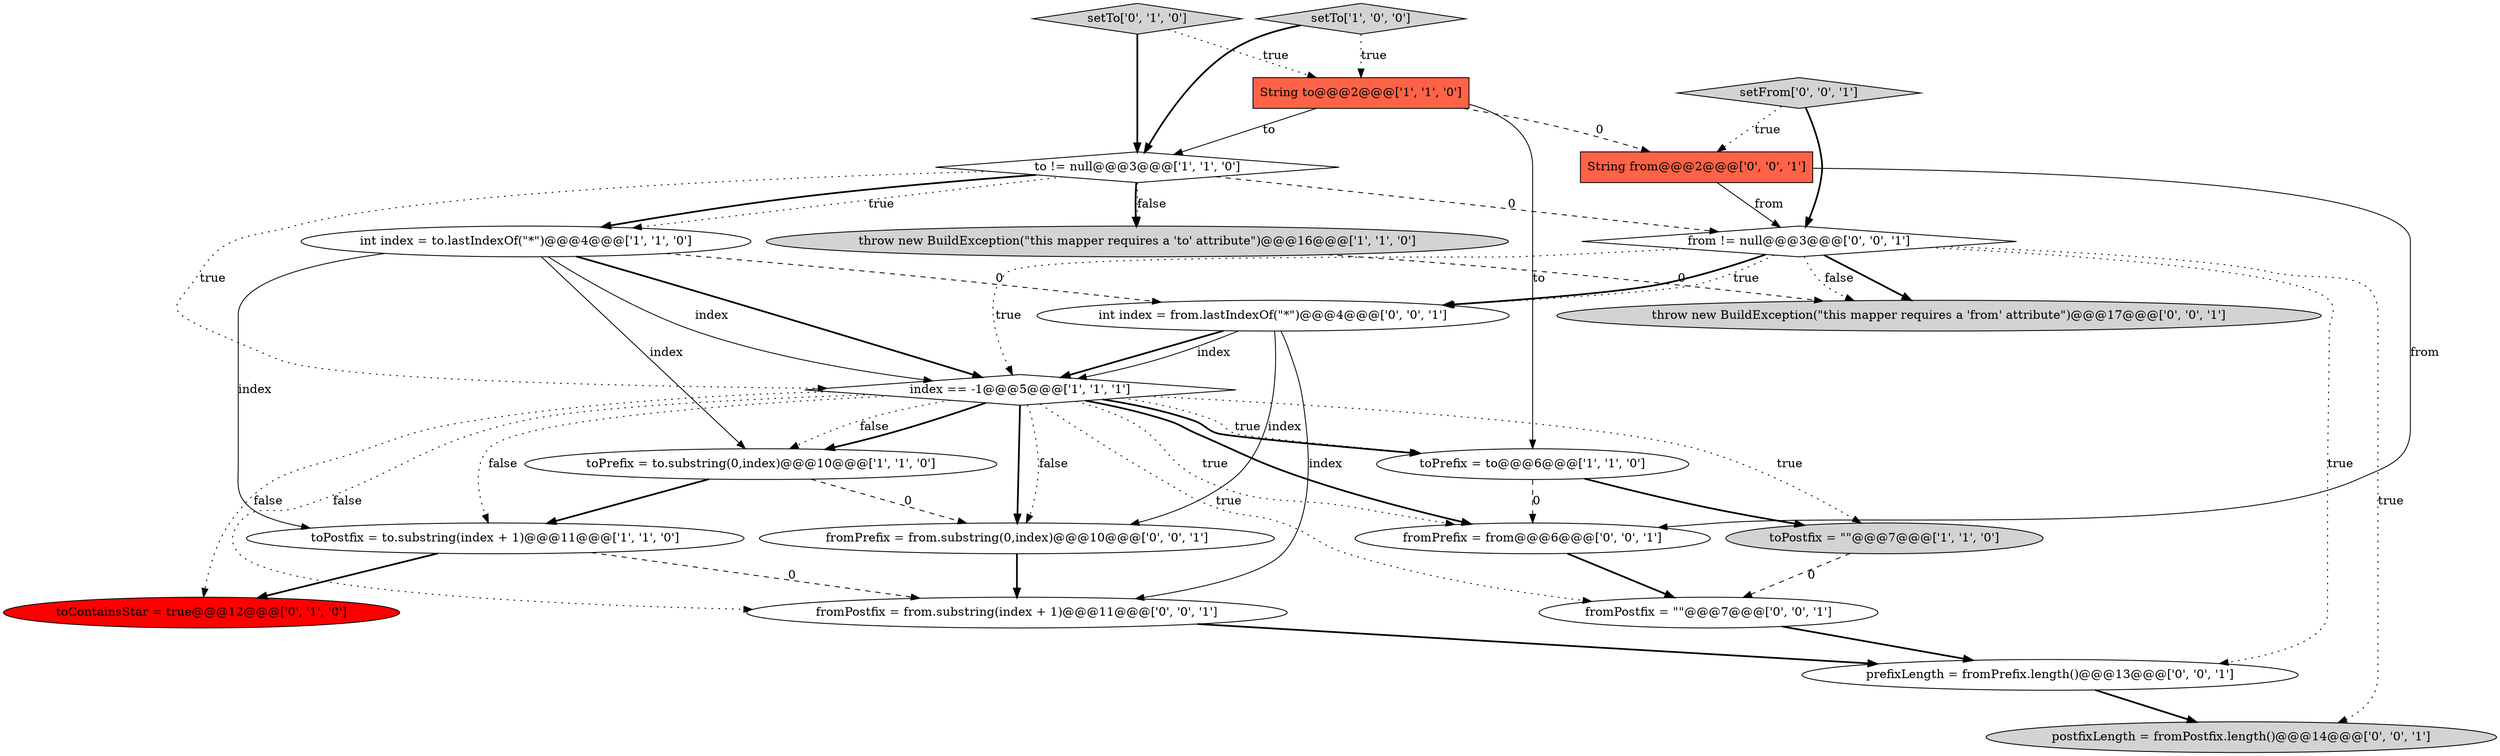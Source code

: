 digraph {
4 [style = filled, label = "toPostfix = \"\"@@@7@@@['1', '1', '0']", fillcolor = lightgray, shape = ellipse image = "AAA0AAABBB1BBB"];
3 [style = filled, label = "to != null@@@3@@@['1', '1', '0']", fillcolor = white, shape = diamond image = "AAA0AAABBB1BBB"];
8 [style = filled, label = "index == -1@@@5@@@['1', '1', '1']", fillcolor = white, shape = diamond image = "AAA0AAABBB1BBB"];
11 [style = filled, label = "setTo['0', '1', '0']", fillcolor = lightgray, shape = diamond image = "AAA0AAABBB2BBB"];
19 [style = filled, label = "postfixLength = fromPostfix.length()@@@14@@@['0', '0', '1']", fillcolor = lightgray, shape = ellipse image = "AAA0AAABBB3BBB"];
1 [style = filled, label = "String to@@@2@@@['1', '1', '0']", fillcolor = tomato, shape = box image = "AAA0AAABBB1BBB"];
14 [style = filled, label = "throw new BuildException(\"this mapper requires a 'from' attribute\")@@@17@@@['0', '0', '1']", fillcolor = lightgray, shape = ellipse image = "AAA0AAABBB3BBB"];
2 [style = filled, label = "toPrefix = to@@@6@@@['1', '1', '0']", fillcolor = white, shape = ellipse image = "AAA0AAABBB1BBB"];
15 [style = filled, label = "setFrom['0', '0', '1']", fillcolor = lightgray, shape = diamond image = "AAA0AAABBB3BBB"];
12 [style = filled, label = "from != null@@@3@@@['0', '0', '1']", fillcolor = white, shape = diamond image = "AAA0AAABBB3BBB"];
0 [style = filled, label = "throw new BuildException(\"this mapper requires a 'to' attribute\")@@@16@@@['1', '1', '0']", fillcolor = lightgray, shape = ellipse image = "AAA0AAABBB1BBB"];
9 [style = filled, label = "toPrefix = to.substring(0,index)@@@10@@@['1', '1', '0']", fillcolor = white, shape = ellipse image = "AAA0AAABBB1BBB"];
21 [style = filled, label = "prefixLength = fromPrefix.length()@@@13@@@['0', '0', '1']", fillcolor = white, shape = ellipse image = "AAA0AAABBB3BBB"];
22 [style = filled, label = "fromPostfix = from.substring(index + 1)@@@11@@@['0', '0', '1']", fillcolor = white, shape = ellipse image = "AAA0AAABBB3BBB"];
20 [style = filled, label = "String from@@@2@@@['0', '0', '1']", fillcolor = tomato, shape = box image = "AAA0AAABBB3BBB"];
16 [style = filled, label = "int index = from.lastIndexOf(\"*\")@@@4@@@['0', '0', '1']", fillcolor = white, shape = ellipse image = "AAA0AAABBB3BBB"];
13 [style = filled, label = "fromPostfix = \"\"@@@7@@@['0', '0', '1']", fillcolor = white, shape = ellipse image = "AAA0AAABBB3BBB"];
6 [style = filled, label = "toPostfix = to.substring(index + 1)@@@11@@@['1', '1', '0']", fillcolor = white, shape = ellipse image = "AAA0AAABBB1BBB"];
7 [style = filled, label = "int index = to.lastIndexOf(\"*\")@@@4@@@['1', '1', '0']", fillcolor = white, shape = ellipse image = "AAA0AAABBB1BBB"];
17 [style = filled, label = "fromPrefix = from.substring(0,index)@@@10@@@['0', '0', '1']", fillcolor = white, shape = ellipse image = "AAA0AAABBB3BBB"];
10 [style = filled, label = "toContainsStar = true@@@12@@@['0', '1', '0']", fillcolor = red, shape = ellipse image = "AAA1AAABBB2BBB"];
18 [style = filled, label = "fromPrefix = from@@@6@@@['0', '0', '1']", fillcolor = white, shape = ellipse image = "AAA0AAABBB3BBB"];
5 [style = filled, label = "setTo['1', '0', '0']", fillcolor = lightgray, shape = diamond image = "AAA0AAABBB1BBB"];
5->3 [style = bold, label=""];
3->7 [style = dotted, label="true"];
8->17 [style = dotted, label="false"];
8->6 [style = dotted, label="false"];
21->19 [style = bold, label=""];
16->8 [style = bold, label=""];
12->8 [style = dotted, label="true"];
8->18 [style = bold, label=""];
8->2 [style = dotted, label="true"];
11->1 [style = dotted, label="true"];
7->16 [style = dashed, label="0"];
5->1 [style = dotted, label="true"];
16->8 [style = solid, label="index"];
22->21 [style = bold, label=""];
15->20 [style = dotted, label="true"];
20->18 [style = solid, label="from"];
12->16 [style = bold, label=""];
8->10 [style = dotted, label="false"];
17->22 [style = bold, label=""];
7->8 [style = bold, label=""];
2->4 [style = bold, label=""];
12->21 [style = dotted, label="true"];
8->4 [style = dotted, label="true"];
3->0 [style = dotted, label="false"];
6->22 [style = dashed, label="0"];
8->9 [style = dotted, label="false"];
3->0 [style = bold, label=""];
7->8 [style = solid, label="index"];
9->6 [style = bold, label=""];
1->20 [style = dashed, label="0"];
1->2 [style = solid, label="to"];
7->9 [style = solid, label="index"];
8->17 [style = bold, label=""];
16->22 [style = solid, label="index"];
16->17 [style = solid, label="index"];
0->14 [style = dashed, label="0"];
3->12 [style = dashed, label="0"];
12->16 [style = dotted, label="true"];
3->7 [style = bold, label=""];
12->19 [style = dotted, label="true"];
8->2 [style = bold, label=""];
11->3 [style = bold, label=""];
6->10 [style = bold, label=""];
9->17 [style = dashed, label="0"];
12->14 [style = bold, label=""];
8->9 [style = bold, label=""];
18->13 [style = bold, label=""];
2->18 [style = dashed, label="0"];
8->18 [style = dotted, label="true"];
8->22 [style = dotted, label="false"];
15->12 [style = bold, label=""];
8->13 [style = dotted, label="true"];
7->6 [style = solid, label="index"];
4->13 [style = dashed, label="0"];
1->3 [style = solid, label="to"];
3->8 [style = dotted, label="true"];
20->12 [style = solid, label="from"];
13->21 [style = bold, label=""];
12->14 [style = dotted, label="false"];
}
